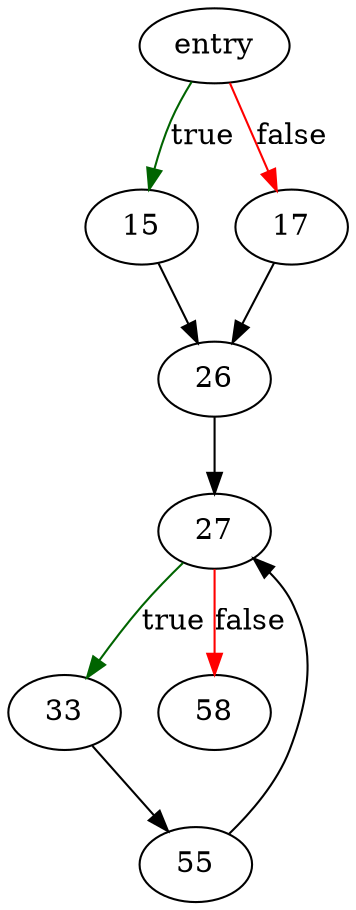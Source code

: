 digraph "SHA3Final" {
	// Node definitions.
	1 [label=entry];
	15;
	17;
	26;
	27;
	33;
	55;
	58;

	// Edge definitions.
	1 -> 15 [
		color=darkgreen
		label=true
	];
	1 -> 17 [
		color=red
		label=false
	];
	15 -> 26;
	17 -> 26;
	26 -> 27;
	27 -> 33 [
		color=darkgreen
		label=true
	];
	27 -> 58 [
		color=red
		label=false
	];
	33 -> 55;
	55 -> 27;
}